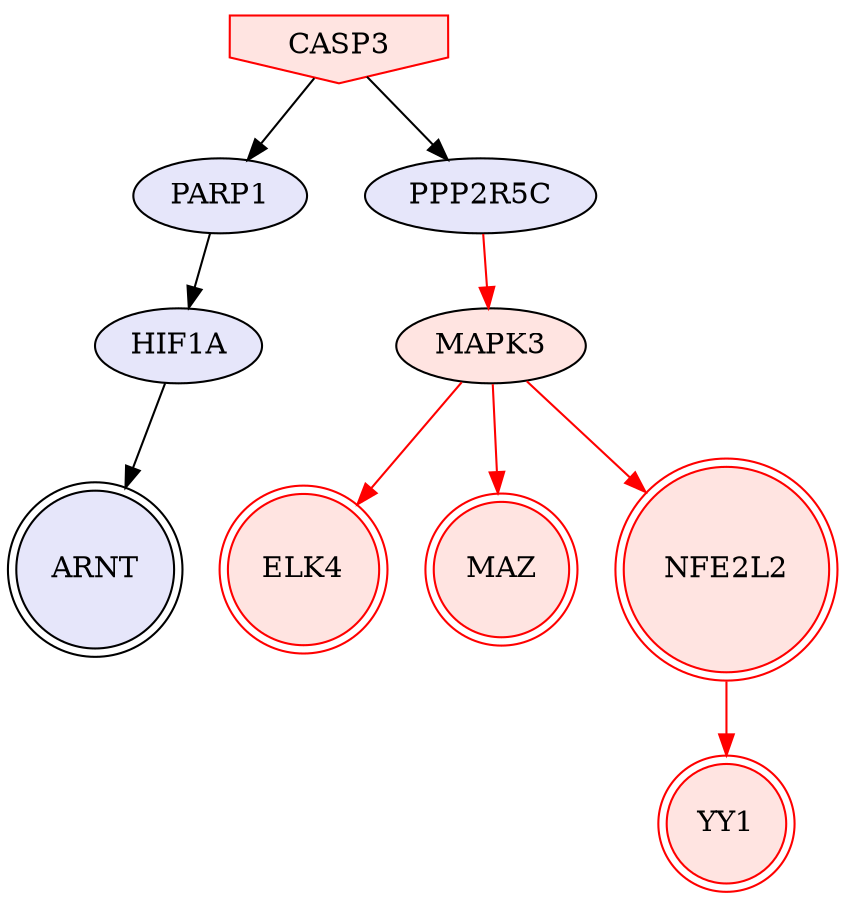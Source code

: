 digraph {

CASP3->PARP1 [penwidth=1, color=black]
CASP3->PPP2R5C [penwidth=1, color=black]
HIF1A->ARNT [penwidth=1, color=black]
PARP1->HIF1A [penwidth=1, color=black]
MAPK3->ELK4 [penwidth=1, color=red]
MAPK3->MAZ [penwidth=1, color=red]
MAPK3->NFE2L2 [penwidth=1, color=red]
NFE2L2->YY1 [penwidth=1, color=red]
PPP2R5C->MAPK3 [penwidth=1, color=red]
CASP3 [style=filled, color=red, fillcolor=mistyrose, shape=invhouse];
ARNT [style=filled, color=black, fillcolor=lavender, shape=doublecircle];
ELK4 [style=filled, color=red, fillcolor=mistyrose, shape=doublecircle];
MAZ [style=filled, color=red, fillcolor=mistyrose, shape=doublecircle];
NFE2L2 [style=filled, color=red, fillcolor=mistyrose, shape=doublecircle];
YY1 [style=filled, color=red, fillcolor=mistyrose, shape=doublecircle];
HIF1A [style=filled, fillcolor=lavender];
MAPK3 [style=filled, fillcolor=mistyrose];
PARP1 [style=filled, fillcolor=lavender];
PPP2R5C [style=filled, fillcolor=lavender];


}
